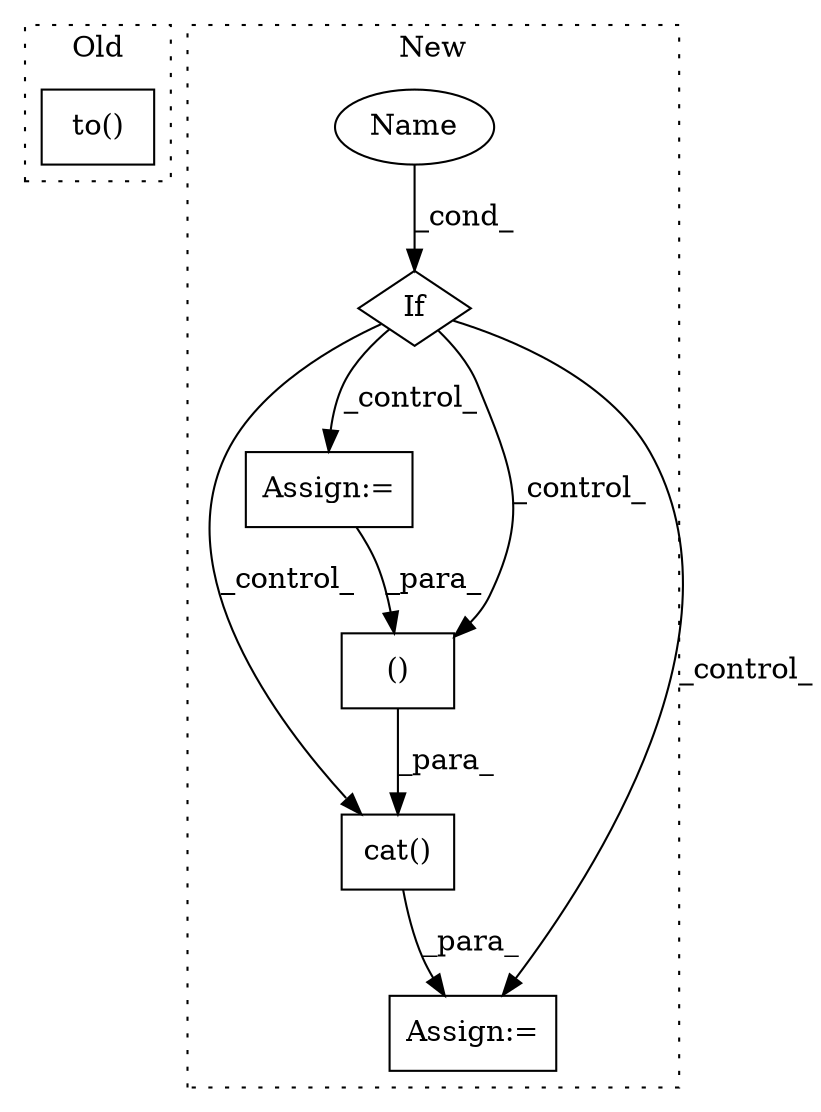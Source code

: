 digraph G {
subgraph cluster0 {
1 [label="to()" a="75" s="4508,4541" l="22,1" shape="box"];
label = "Old";
style="dotted";
}
subgraph cluster1 {
2 [label="cat()" a="75" s="5297,5331" l="10,1" shape="box"];
3 [label="()" a="54" s="5174" l="0" shape="box"];
4 [label="Name" a="87" s="5015" l="19" shape="ellipse"];
5 [label="If" a="96" s="5012,5034" l="3,19" shape="diamond"];
6 [label="Assign:=" a="68" s="5294" l="3" shape="box"];
7 [label="Assign:=" a="68" s="5058" l="3" shape="box"];
label = "New";
style="dotted";
}
2 -> 6 [label="_para_"];
3 -> 2 [label="_para_"];
4 -> 5 [label="_cond_"];
5 -> 6 [label="_control_"];
5 -> 2 [label="_control_"];
5 -> 3 [label="_control_"];
5 -> 7 [label="_control_"];
7 -> 3 [label="_para_"];
}